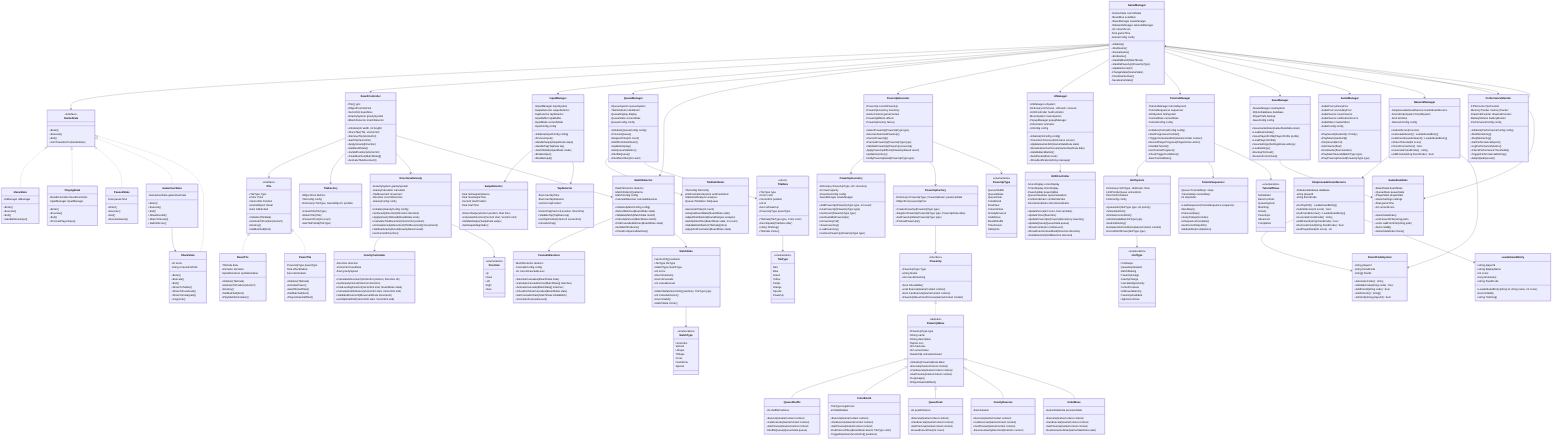 classDiagram
    %% Core Game Management
    class GameManager {
        -IGameState currentState
        -IEventBus eventBus
        -ISaveManager saveManager
        -INetworkManager networkManager
        -int currentScore
        -float gameTime
        -GameConfig config
        +Initialize()
        +StartGame()
        +PauseGame()
        +EndGame()
        +HandleMatch(MatchData)
        +HandlePowerUp(PowerUpType)
        +UpdateScore(int)
        -ChangeState(IGameState)
        -CheckGameOver()
        -SaveGameState()
    }

    class IGameState {
        <<interface>>
        +Enter()
        +Execute()
        +Exit()
        +CanTransitionTo(IGameState)
    }

    class MenuState {
        -UIManager uiManager
        +Enter()
        +Execute()
        +Exit()
        +HandleMenuInput()
    }

    class PlayingState {
        -BoardController boardController
        -InputManager inputManager
        +Enter()
        +Execute()
        +Exit()
        +ProcessPlayerInput()
    }

    class PausedState {
        -float pauseTime
        +Enter()
        +Execute()
        +Exit()
        +ResumeGame()
    }

    class GameOverState {
        -GameOverData gameOverData
        +Enter()
        +Execute()
        +Exit()
        +ShowResults()
        +ShareToSocial()
        +SubmitScore()
    }

    class ShareState {
        -int score
        -string screenshotPath
        +Enter()
        +Execute()
        +Exit()
        +ShareToTwitter()
        +ShareToFacebook()
        +ShareToInstagram()
        +CopyLink()
    }

    %% Board and Tile System
    class BoardController {
        -ITile[,] grid
        -IObjectPool tilePool
        -Vector2Int boardSize
        -IGravitySystem gravitySystem
        -IMatchDetector matchDetector
        +Initialize(int width, int height)
        +PlaceTile(ITile, Vector2Int)
        +RemoveTile(Vector2Int)
        +GetTile(Vector2Int)
        +ApplyGravity(Direction)
        +GetBoardState()
        +IsValidPosition(Vector2Int)
        +ClearMatches(MatchData[])
        +AnimateTileMovement()
    }

    class ITile {
        <<interface>>
        +TileType Type
        +Color Color
        +Vector2Int Position
        +GameObject Visual
        +bool IsMatched
        +Initialize(TileData)
        +AnimateToPosition(Vector3)
        +Destroy()
        +SetMatched(bool)
    }

    class BasicTile {
        -TileData data
        -Animator animator
        -SpriteRenderer spriteRenderer
        +Initialize(TileData)
        +AnimateToPosition(Vector3)
        +Destroy()
        +SetMatched(bool)
        +PlayMatchAnimation()
    }

    class PowerTile {
        -PowerUpType powerType
        -float effectRadius
        -bool isActivated
        +Initialize(TileData)
        +ActivatePower()
        +GetAffectedTiles()
        +SetMatched(bool)
        +PlayActivationEffect()
    }

    class TileFactory {
        -IObjectPool tilePool
        -TileConfig config
        -Dictionary~TileType, GameObject~ prefabs
        +CreateTile(TileType)
        +ReturnTile(ITile)
        +PrewarmPool(int count)
        +GetTilePrefab(TileType)
    }

    %% Input System
    class InputManager {
        -IInputManager inputSystem
        -SwipeDetector swipeDetector
        -TapDetector tapDetector
        -InputBuffer inputBuffer
        -InputMode currentMode
        -InputConfig config
        +Initialize(InputConfig config)
        +ProcessInput()
        +HandleSwipe(SwipeData swipe)
        +HandleTap(TapData tap)
        +SwitchMode(InputMode mode)
        +EnableInput()
        +DisableInput()
    }

    class SwipeDetector {
        -float minSwipeDistance
        -float maxSwipeTime
        -Vector2 startPosition
        -float startTime
        +DetectSwipe(Vector2 position, float time)
        +CalculateDirection(Vector2 start, Vector2 end)
        +ValidateSwipe(SwipeData swipe)
        +GetSwipeMagnitude()
    }

    class TapDetector {
        -float maxTapTime
        -float maxTapDistance
        -Vector2 tapPosition
        +DetectTap(Vector2 position, float time)
        +ValidateTap(TapData tap)
        +GetTapPosition(Vector2 screenPos)
        +IsDoubleTap()
    }

    %% Queue System
    class QueueManager {
        -IQueueSystem queueSystem
        -TileDistributor distributor
        -QueueDisplay display
        -QueueState currentState
        -QueueConfig config
        +Initialize(QueueConfig config)
        +ProcessQueue()
        +RequestTiles(int count)
        +RefillFromDistributor()
        +UpdateDisplay()
        +GetQueueStatistics()
        +ShuffleQueue()
        +PeekNextTiles(int count)
    }

    class TileDistributor {
        -TileConfig tileConfig
        -AntiFrustrationSystem antiFrustration
        -StatisticalAnalyzer analyzer
        -Queue~TileData~ tileQueue
        +GenerateTiles(int count)
        +AnalyzeBoardState(BoardState state)
        +AdjustDistribution(BoardAnalysis analysis)
        +GetOptimalTiles(BoardState state, int count)
        +ValidateDistribution(TileData[] tiles)
        +ApplyAntiFrustration(BoardState state)
    }

    %% Match Detection
    class MatchDetector {
        -IMatchDetector detector
        -MatchPattern[] patterns
        -MatchConfig config
        -CascadeResolver cascadeResolver
        +Initialize(MatchConfig config)
        +DetectMatches(BoardState state)
        +ValidateMatch(MatchData match)
        +CalculateScore(MatchData match)
        +FindCascadeMatches(BoardState state)
        +GetMatchPatterns()
        +CheckForSpecialMatches()
    }

    class CascadeResolver {
        -MatchDetector detector
        -CascadeConfig config
        -int currentCascadeLevel
        +ResolveCascades(BoardState state)
        +CalculateCascadeScore(MatchData[] matches)
        +AnimateCascade(MatchData[] matches)
        +CheckForMoreCascades(BoardState state)
        +GetCascadeChain(MatchData initialMatch)
        +IncrementCascadeLevel()
    }

    %% Gravity System
    class DirectionalGravity {
        -IGravitySystem gravitySystem
        -GravityCalculator calculator
        -TileMovement movement
        -Direction currentDirection
        -GravityConfig config
        +Initialize(GravityConfig config)
        +SetGravityDirection(Direction direction)
        +ApplyGravityToBoard(BoardState state)
        +CalculateTileMovement(Vector2Int position)
        +AnimateGravityMovement(TileMovement[] movements)
        +ValidateGravityResult(GravityResult result)
        +GetCurrentDirection()
    }

    class GravityCalculator {
        -Direction direction
        -Vector2Int boardSize
        -float gravitySpeed
        +CalculateMovement(Vector2Int position, Direction dir)
        +GetGravityVector(Direction direction)
        +FindLandingPosition(Vector2Int start, BoardState state)
        +CalculateFallDistance(Vector2Int start, Vector2Int end)
        +ValidateMovement(MovementData movement)
        +GetOptimalPath(Vector2Int start, Vector2Int end)
    }

    %% Power-Up System
    class PowerUpExecutor {
        -IPowerUp currentPowerUp
        -PowerUpInventory inventory
        -GameContext gameContext
        -PowerUpEffects effects
        -PowerUpFactory factory
        +SelectPowerUp(PowerUpType type)
        +ExecuteSelectedPowerUp()
        +CancelPowerUp()
        +PreviewPowerUp(PowerUpType type)
        +ValidatePowerUp(IPowerUp powerUp)
        -ApplyPowerUpEffects(PowerUpResult result)
        -UpdateInventory()
        -NotifyPowerUpUsed(PowerUpType type)
    }

    class PowerUpInventory {
        -Dictionary~PowerUpType, int~ inventory
        -int maxCapacity
        -PowerUpConfig config
        -SaveManager saveManager
        +AddPowerUp(PowerUpType type, int count)
        +UsePowerUp(PowerUpType type)
        +GetCount(PowerUpType type)
        +GetAvailablePowerUps()
        +IsInventoryFull()
        +SaveInventory()
        +LoadInventory()
        +CanUsePowerUp(PowerUpType type)
    }

    class IPowerUp {
        <<interface>>
        +PowerUpType Type
        +string Name
        +int UsesRemaining
        +bool IsAvailable()
        +void Execute(GameContext context)
        +bool CanExecute(GameContext context)
        +PowerUpResult GetPreview(GameContext context)
    }

    class PowerUpBase {
        <<abstract>>
        #PowerUpType type
        #string name
        #string description
        #Sprite icon
        #int maxUses
        #int currentUses
        #AudioClip activationSound
        +Initialize(PowerUpData data)
        +Execute(GameContext context)*
        +CanExecute(GameContext context)*
        +GetPreview(GameContext context)*
        #LogUsage()
        #PlayActivationEffect()
    }

    class QueueShuffle {
        -int shufflePositions
        +Execute(GameContext context)
        +CanExecute(GameContext context)
        +GetPreview(GameContext context)
        -ShuffleQueue(QueueState queue)
    }

    class ColorBomb {
        -TileType targetColor
        -int blastRadius
        +Execute(GameContext context)
        +CanExecute(GameContext context)
        +GetPreview(GameContext context)
        -FindColoredTiles(BoardState board, TileType color)
        -TriggerExplosion(Vector2Int[] positions)
    }

    class QueuePeek {
        -int peekDistance
        +Execute(GameContext context)
        +CanExecute(GameContext context)
        +GetPreview(GameContext context)
        -RevealFutureTiles(int count)
    }

    class GravityReverse {
        -float duration
        +Execute(GameContext context)
        +CanExecute(GameContext context)
        +GetPreview(GameContext context)
        -ReverseGravityDirection(Direction current)
    }

    class UndoMove {
        -GameStateData previousState
        +Execute(GameContext context)
        +CanExecute(GameContext context)
        +GetPreview(GameContext context)
        -RestoreGameState(GameStateData state)
    }

    class PowerUpFactory {
        -Dictionary~PowerUpType, PowerUpData~ powerUpData
        -IObjectPool powerUpPool
        +CreatePowerUp(PowerUpType type)
        +RegisterPowerUp(PowerUpType type, PowerUpData data)
        +GetPowerUpData(PowerUpType type)
        +PreloadPowerUps()
    }

    %% UI System
    class UIManager {
        -IUIManager uiSystem
        -Dictionary~UIScreen, UIPanel~ screens
        -HUDController hudController
        -MenuSystem menuSystem
        -PopupManager popupManager
        -UIAnimator animator
        -UIConfig config
        +Initialize(UIConfig config)
        +TransitionToScreen(UIScreen screen)
        +UpdateGameHUD(GameStateData state)
        +ShowGameOverScreen(GameOverData data)
        +HandleBackButton()
        +SetUIScale(float scale)
        +ShowNotification(string message)
    }

    class HUDController {
        -ScoreDisplay scoreDisplay
        -TimerDisplay timerDisplay
        -PowerUpBar powerUpBar
        -QueueVisualizer queueVisualizer
        -ComboIndicator comboIndicator
        -DirectionIndicator directionIndicator
        +UpdateScore(int score, bool animate)
        +UpdateTimer(float time)
        +UpdatePowerUps(PowerUpInventory inventory)
        +UpdateQueue(QueueState queue)
        +ShowCombo(int comboLevel)
        +ShowDirectionFeedback(Direction direction)
        +PulseElement(HUDElement element)
    }

    %% Tutorial System
    class TutorialManager {
        -ITutorialManager tutorialSystem
        -TutorialSequencer sequencer
        -HintSystem hintSystem
        -TutorialState currentState
        -TutorialConfig config
        +Initialize(TutorialConfig config)
        +StartProgressiveTutorial()
        +TriggerContextualHint(GameContext context)
        +RecordPlayerProgress(PlayerAction action)
        +DisableTutorial()
        +GetTutorialProgress()
        -CheckTriggerConditions()
        -SaveTutorialState()
    }

    class HintSystem {
        -Dictionary~HintType, HintData~ hints
        -HintPriorityQueue activeHints
        -float hintCooldown
        -HintConfig config
        +QueueHint(HintType type, int priority)
        +ShowNextHint()
        +DismissCurrentHint()
        +IsHintAvailable(HintType type)
        +GetHintHistory()
        -EvaluateHintConditions(GameContext context)
        -RecordHintShown(HintType type)
    }

    class TutorialSequencer {
        -Queue~TutorialStep~ steps
        -TutorialStep currentStep
        -int stepIndex
        +LoadSequence(TutorialSequence sequence)
        +NextStep()
        +PreviousStep()
        +JumpToStep(int index)
        +IsSequenceComplete()
        +GetCurrentStepInfo()
        -ValidateStepCompletion()
    }

    %% Service Layer
    class SaveManager {
        -ISaveManager saveSystem
        -SQLiteDatabase database
        -PlayerPrefs backup
        -SaveConfig config
        +SaveGameState(GameStateData state)
        +LoadGameState()
        +SavePlayerProfile(PlayerProfile profile)
        +LoadPlayerProfile()
        +SaveSettings(SettingsData settings)
        +LoadSettings()
        +BackupToCloud()
        +RestoreFromCloud()
    }

    class AudioManager {
        -AudioPool primaryPool
        -AudioPool secondaryPool
        -AudioSource musicSource
        -AudioSource notificationSource
        -AudioMixer masterMixer
        -AudioConfig config
        +PlaySound(AudioClip, Priority)
        +PlayMusic(AudioClip)
        +StopSound(int id)
        +SetVolume(float)
        +DuckAudio(float duration)
        +PlayMatchSound(MatchType type)
        +PlayPowerUpSound(PowerUpType type)
    }

    class NetworkManager {
        -SimpleLeaderboardService leaderboardService
        -FriendCodeSystem friendSystem
        -bool isOnline
        -NetworkConfig config
        +SubmitScore(int score)
        +GetLeaderboard() LeaderboardEntry[]
        +GetFriendsLeaderboard() LeaderboardEntry[]
        +ShareToSocial(int score)
        +CheckConnection() bool
        +GenerateFriendCode() string
        +AddFriend(string friendCode) bool
    }

    class SimpleLeaderboardService {
        -FirebaseDatabase database
        -string playerId
        -string friendCode
        +GetTop100() LeaderboardEntry[]
        +SubmitScore(int score) bool
        +GetFriendsScores() LeaderboardEntry[]
        +GenerateFriendCode() string
        +AddFriend(string friendCode) bool
        +RemoveFriend(string friendCode) bool
        +GetPlayerRank(int score) int
    }

    class FriendCodeSystem {
        -string playerId
        -string friendCode
        -string[] friends
        +GenerateCode() string
        +ValidateCode(string code) bool
        +AddFriend(string code) bool
        +GetFriends() string[]
        +IsFriend(string playerId) bool
    }

    class LeaderboardEntry {
        +string playerId
        +string displayName
        +int score
        +long timestamp
        +string friendCode
        +LeaderboardEntry(string id, string name, int score)
        +bool IsValid()
        +string ToString()
    }

    class PerformanceMonitor {
        -FPSCounter fpsCounter
        -MemoryTracker memoryTracker
        -DrawCallCounter drawCallCounter
        -BatteryMonitor batteryMonitor
        -PerformanceConfig config
        +Initialize(PerformanceConfig config)
        +StartMonitoring()
        +StopMonitoring()
        +GetPerformanceReport()
        +LogPerformanceMetrics()
        +CheckPerformanceThresholds()
        +TriggerPerformanceWarning()
        +AdaptQualityLevel()
    }

    %% Data Structures
    class TileData {
        <<struct>>
        +TileType type
        +Color color
        +Vector2Int position
        +int id
        +bool isPowerUp
        +PowerUpType powerType
        +TileData(TileType type, Color color)
        +bool Equals(TileData other)
        +string ToString()
        +TileData Clone()
    }

    class MatchData {
        +Vector2Int[] positions
        +TileType tileType
        +MatchType matchType
        +int score
        +float timestamp
        +bool isCascade
        +int cascadeLevel
        +MatchData(Vector2Int[] positions, TileType type)
        +int CalculateScore()
        +bool IsValid()
        +MatchData Clone()
    }

    class GameStateData {
        +BoardState boardState
        +QueueState queueState
        +PlayerStats playerStats
        +GameSettings settings
        +float gameTime
        +int currentScore
        +GameStateData()
        +void SaveToFile(string path)
        +void LoadFromFile(string path)
        +bool IsValid()
        +GameStateData Clone()
    }

    %% Enums
    class TileType {
        <<enumeration>>
        Red
        Blue
        Green
        Yellow
        Purple
        Orange
        Special
        PowerUp
    }

    class Direction {
        <<enumeration>>
        Up
        Down
        Left
        Right
        None
    }

    class PowerUpType {
        <<enumeration>>
        QueueShuffle
        QueueDelete
        QueuePeek
        ColorBomb
        RowClear
        ColumnClear
        GravityReverse
        UndoMove
        BoardShuffle
        TimeFreeze
        SafetyNet
    }

    class MatchType {
        <<enumeration>>
        Horizontal
        Vertical
        LShape
        TShape
        Cross
        FiveInRow
        Special
    }

    class HintType {
        <<enumeration>>
        FirstSwipe
        QueueExplanation
        MatchMaking
        PowerUpUsage
        GravityChange
        CascadeOpportunity
        CenterPressure
        NoMovesWarning
        PowerUpAvailable
        HighScoreClose
    }

    class TutorialPhase {
        <<enumeration>>
        NotStarted
        BasicControls
        QueueSystem
        Matching
        Gravity
        PowerUps
        Advanced
        Completed
    }

    %% Relationships
    GameManager --> IGameState
    IGameState <|.. MenuState
    IGameState <|.. PlayingState
    IGameState <|.. PausedState
    IGameState <|.. GameOverState
    IGameState <|.. ShareState

    GameManager --> BoardController
    GameManager --> InputManager
    GameManager --> QueueManager
    GameManager --> MatchDetector
    GameManager --> PowerUpExecutor
    GameManager --> UIManager
    GameManager --> TutorialManager
    GameManager --> SaveManager
    GameManager --> AudioManager
    GameManager --> NetworkManager
    GameManager --> PerformanceMonitor

    BoardController --> ITile
    ITile <|.. BasicTile
    ITile <|.. PowerTile
    BoardController --> TileFactory
    BoardController --> DirectionalGravity
    BoardController --> MatchDetector

    InputManager --> SwipeDetector
    InputManager --> TapDetector

    QueueManager --> TileDistributor
    QueueManager --> TileData

    MatchDetector --> CascadeResolver
    MatchDetector --> MatchData

    DirectionalGravity --> GravityCalculator

    PowerUpExecutor --> PowerUpInventory
    PowerUpExecutor --> PowerUpFactory
    PowerUpFactory --> IPowerUp
    IPowerUp <|.. PowerUpBase
    PowerUpBase <|-- QueueShuffle
    PowerUpBase <|-- ColorBomb
    PowerUpBase <|-- QueuePeek
    PowerUpBase <|-- GravityReverse
    PowerUpBase <|-- UndoMove

    TutorialManager --> HintSystem
    TutorialManager --> TutorialSequencer

    UIManager --> HUDController

    TileData --> TileType
    MatchData --> MatchType
    DirectionalGravity --> Direction
    PowerUpExecutor --> PowerUpType
    HintSystem --> HintType
    TutorialManager --> TutorialPhase

    GameManager --> GameStateData
    SaveManager --> GameStateData
    PerformanceMonitor --> GameManager

    NetworkManager --> SimpleLeaderboardService
    NetworkManager --> FriendCodeSystem
    SimpleLeaderboardService --> FriendCodeSystem
    SimpleLeaderboardService --> LeaderboardEntry
    GameOverState --> ShareState